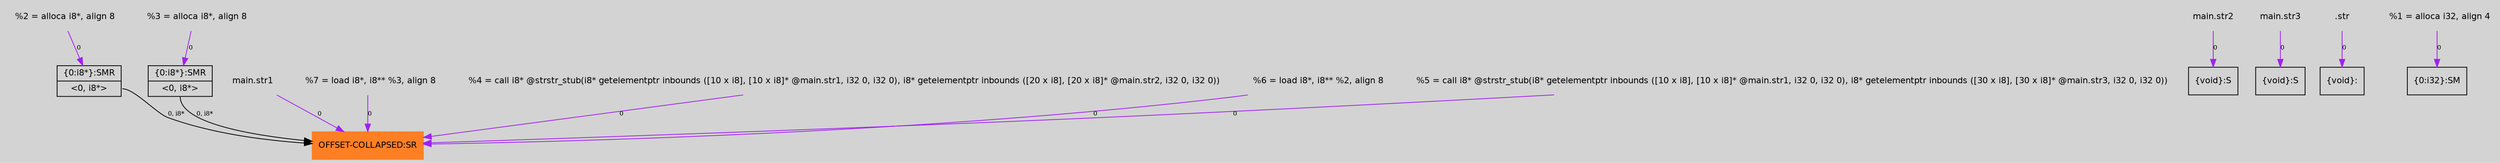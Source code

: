 digraph unnamed {
	graph [center=true, ratio=true, bgcolor=lightgray, fontname=Helvetica];
	node  [fontname=Helvetica, fontsize=11];

	Node0x25666b0 [shape=record,color=chocolate1, style=filled,label="{OFFSET-COLLAPSED:SR}"];
	Node0x25636d0 [shape=record,label="{\{void\}:S}"];
	Node0x2566740 [shape=record,label="{\{void\}:S}"];
	Node0x2566870 [shape=record,label="{\{void\}:}"];
	Node0x2567350 [shape=record,label="{\{0:i32\}:SM}"];
	Node0x25674e0 [shape=record,label="{\{0:i8*\}:SMR|{<s0>\<0, i8*\>}}"];
	Node0x25675b0 [shape=record,label="{\{0:i8*\}:SMR|{<s0>\<0, i8*\>}}"];
	Node0x254da18 [shape=plaintext, label ="main.str2"];
	Node0x254da18 -> Node0x25636d0[arrowtail=tee,label="0",fontsize=8,color=purple];
	Node0x254e7c8 [shape=plaintext, label ="  %2 = alloca i8*, align 8"];
	Node0x254e7c8 -> Node0x25674e0[arrowtail=tee,label="0",fontsize=8,color=purple];
	Node0x254dbd8 [shape=plaintext, label ="main.str3"];
	Node0x254dbd8 -> Node0x2566740[arrowtail=tee,label="0",fontsize=8,color=purple];
	Node0x254cfd8 [shape=plaintext, label ="main.str1"];
	Node0x254cfd8 -> Node0x25666b0[arrowtail=tee,label="0",fontsize=8,color=purple];
	Node0x254dcf8 [shape=plaintext, label =".str"];
	Node0x254dcf8 -> Node0x2566870[arrowtail=tee,label="0",fontsize=8,color=purple];
	Node0x254f1d8 [shape=plaintext, label ="  %7 = load i8*, i8** %3, align 8"];
	Node0x254f1d8 -> Node0x25666b0[arrowtail=tee,label="0",fontsize=8,color=purple];
	Node0x254edf8 [shape=plaintext, label ="  %4 = call i8* @strstr_stub(i8* getelementptr inbounds ([10 x i8], [10 x i8]* @main.str1, i32 0, i32 0), i8* getelementptr inbounds ([20 x i8], [20 x i8]* @main.str2, i32 0, i32 0))"];
	Node0x254edf8 -> Node0x25666b0[arrowtail=tee,label="0",fontsize=8,color=purple];
	Node0x254f178 [shape=plaintext, label ="  %6 = load i8*, i8** %2, align 8"];
	Node0x254f178 -> Node0x25666b0[arrowtail=tee,label="0",fontsize=8,color=purple];
	Node0x254e858 [shape=plaintext, label ="  %3 = alloca i8*, align 8"];
	Node0x254e858 -> Node0x25675b0[arrowtail=tee,label="0",fontsize=8,color=purple];
	Node0x254d988 [shape=plaintext, label ="  %1 = alloca i32, align 4"];
	Node0x254d988 -> Node0x2567350[arrowtail=tee,label="0",fontsize=8,color=purple];
	Node0x254f038 [shape=plaintext, label ="  %5 = call i8* @strstr_stub(i8* getelementptr inbounds ([10 x i8], [10 x i8]* @main.str1, i32 0, i32 0), i8* getelementptr inbounds ([30 x i8], [30 x i8]* @main.str3, i32 0, i32 0))"];
	Node0x254f038 -> Node0x25666b0[arrowtail=tee,label="0",fontsize=8,color=purple];
	Node0x25674e0:s0 -> Node0x25666b0[arrowtail=tee,label="0, i8*",fontsize=8];
	Node0x25675b0:s0 -> Node0x25666b0[arrowtail=tee,label="0, i8*",fontsize=8];
}
